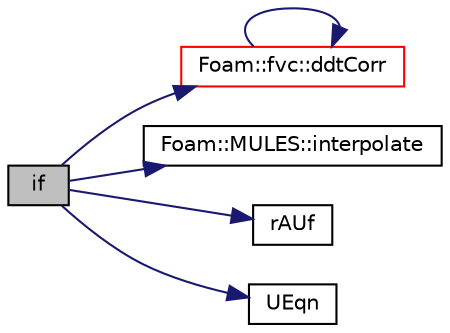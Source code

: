 digraph "if"
{
  bgcolor="transparent";
  edge [fontname="Helvetica",fontsize="10",labelfontname="Helvetica",labelfontsize="10"];
  node [fontname="Helvetica",fontsize="10",shape=record];
  rankdir="LR";
  Node1 [label="if",height=0.2,width=0.4,color="black", fillcolor="grey75", style="filled", fontcolor="black"];
  Node1 -> Node2 [color="midnightblue",fontsize="10",style="solid",fontname="Helvetica"];
  Node2 [label="Foam::fvc::ddtCorr",height=0.2,width=0.4,color="red",URL="$a10776.html#a62752eff998bc6e471deab75616e34d5"];
  Node2 -> Node2 [color="midnightblue",fontsize="10",style="solid",fontname="Helvetica"];
  Node1 -> Node3 [color="midnightblue",fontsize="10",style="solid",fontname="Helvetica"];
  Node3 [label="Foam::MULES::interpolate",height=0.2,width=0.4,color="black",URL="$a10800.html#a4d62f21551985d814104861e7c1d9b4f"];
  Node1 -> Node4 [color="midnightblue",fontsize="10",style="solid",fontname="Helvetica"];
  Node4 [label="rAUf",height=0.2,width=0.4,color="black",URL="$a02942.html#ae693ae4c2085edc7ebb2aac47e046b2d"];
  Node1 -> Node5 [color="midnightblue",fontsize="10",style="solid",fontname="Helvetica"];
  Node5 [label="UEqn",height=0.2,width=0.4,color="black",URL="$a03006.html#a52ab48945aa1b57fc2a1bec3e481449a"];
}
